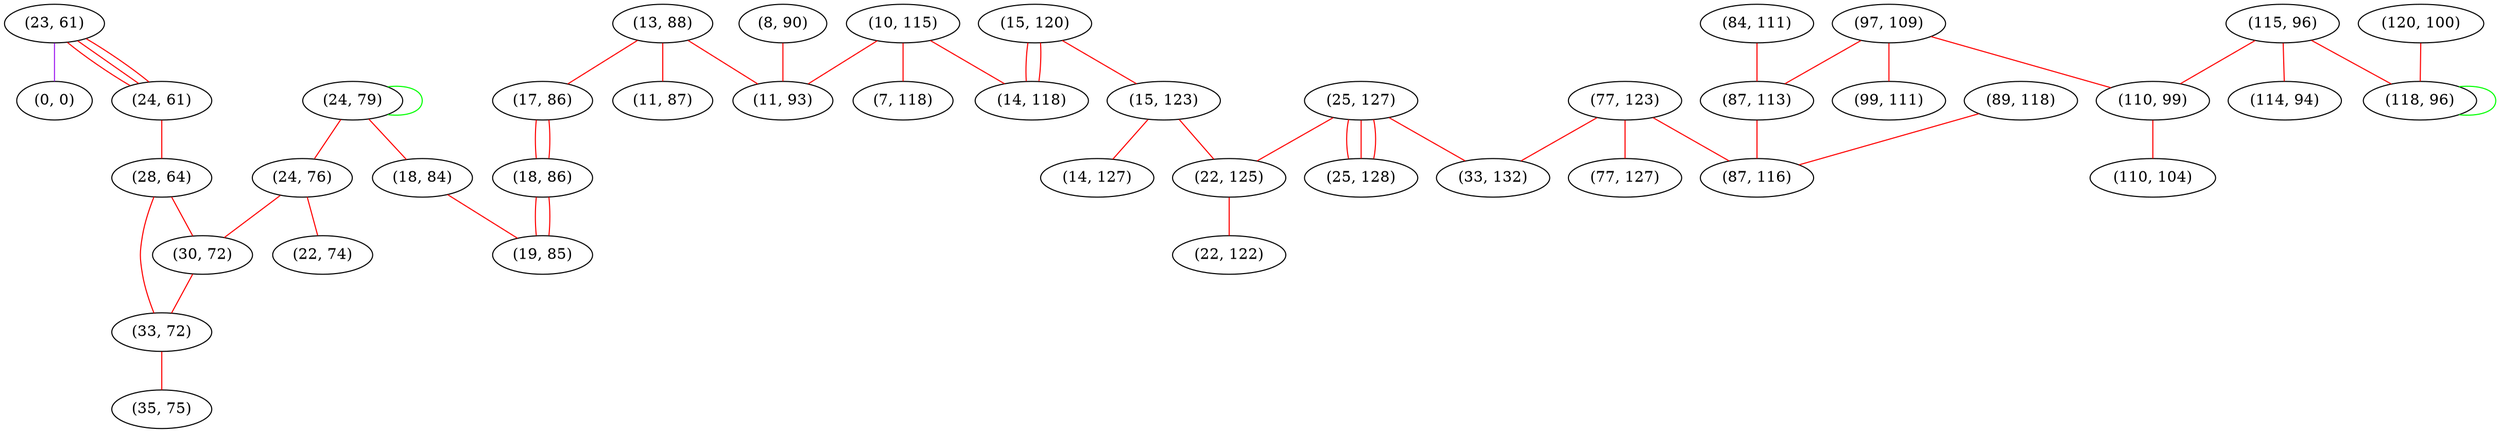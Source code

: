 graph "" {
"(23, 61)";
"(15, 120)";
"(13, 88)";
"(97, 109)";
"(24, 79)";
"(77, 123)";
"(0, 0)";
"(17, 86)";
"(115, 96)";
"(24, 61)";
"(84, 111)";
"(77, 127)";
"(89, 118)";
"(8, 90)";
"(15, 123)";
"(25, 127)";
"(10, 115)";
"(11, 93)";
"(25, 128)";
"(22, 125)";
"(24, 76)";
"(110, 99)";
"(114, 94)";
"(110, 104)";
"(14, 118)";
"(99, 111)";
"(18, 86)";
"(14, 127)";
"(87, 113)";
"(28, 64)";
"(30, 72)";
"(120, 100)";
"(11, 87)";
"(33, 72)";
"(118, 96)";
"(22, 122)";
"(35, 75)";
"(33, 132)";
"(87, 116)";
"(7, 118)";
"(22, 74)";
"(18, 84)";
"(19, 85)";
"(23, 61)" -- "(0, 0)"  [color=purple, key=0, weight=4];
"(23, 61)" -- "(24, 61)"  [color=red, key=0, weight=1];
"(23, 61)" -- "(24, 61)"  [color=red, key=1, weight=1];
"(23, 61)" -- "(24, 61)"  [color=red, key=2, weight=1];
"(15, 120)" -- "(15, 123)"  [color=red, key=0, weight=1];
"(15, 120)" -- "(14, 118)"  [color=red, key=0, weight=1];
"(15, 120)" -- "(14, 118)"  [color=red, key=1, weight=1];
"(13, 88)" -- "(11, 87)"  [color=red, key=0, weight=1];
"(13, 88)" -- "(17, 86)"  [color=red, key=0, weight=1];
"(13, 88)" -- "(11, 93)"  [color=red, key=0, weight=1];
"(97, 109)" -- "(110, 99)"  [color=red, key=0, weight=1];
"(97, 109)" -- "(99, 111)"  [color=red, key=0, weight=1];
"(97, 109)" -- "(87, 113)"  [color=red, key=0, weight=1];
"(24, 79)" -- "(18, 84)"  [color=red, key=0, weight=1];
"(24, 79)" -- "(24, 79)"  [color=green, key=0, weight=2];
"(24, 79)" -- "(24, 76)"  [color=red, key=0, weight=1];
"(77, 123)" -- "(87, 116)"  [color=red, key=0, weight=1];
"(77, 123)" -- "(77, 127)"  [color=red, key=0, weight=1];
"(77, 123)" -- "(33, 132)"  [color=red, key=0, weight=1];
"(17, 86)" -- "(18, 86)"  [color=red, key=0, weight=1];
"(17, 86)" -- "(18, 86)"  [color=red, key=1, weight=1];
"(115, 96)" -- "(110, 99)"  [color=red, key=0, weight=1];
"(115, 96)" -- "(114, 94)"  [color=red, key=0, weight=1];
"(115, 96)" -- "(118, 96)"  [color=red, key=0, weight=1];
"(24, 61)" -- "(28, 64)"  [color=red, key=0, weight=1];
"(84, 111)" -- "(87, 113)"  [color=red, key=0, weight=1];
"(89, 118)" -- "(87, 116)"  [color=red, key=0, weight=1];
"(8, 90)" -- "(11, 93)"  [color=red, key=0, weight=1];
"(15, 123)" -- "(14, 127)"  [color=red, key=0, weight=1];
"(15, 123)" -- "(22, 125)"  [color=red, key=0, weight=1];
"(25, 127)" -- "(25, 128)"  [color=red, key=0, weight=1];
"(25, 127)" -- "(25, 128)"  [color=red, key=1, weight=1];
"(25, 127)" -- "(25, 128)"  [color=red, key=2, weight=1];
"(25, 127)" -- "(33, 132)"  [color=red, key=0, weight=1];
"(25, 127)" -- "(22, 125)"  [color=red, key=0, weight=1];
"(10, 115)" -- "(7, 118)"  [color=red, key=0, weight=1];
"(10, 115)" -- "(11, 93)"  [color=red, key=0, weight=1];
"(10, 115)" -- "(14, 118)"  [color=red, key=0, weight=1];
"(22, 125)" -- "(22, 122)"  [color=red, key=0, weight=1];
"(24, 76)" -- "(22, 74)"  [color=red, key=0, weight=1];
"(24, 76)" -- "(30, 72)"  [color=red, key=0, weight=1];
"(110, 99)" -- "(110, 104)"  [color=red, key=0, weight=1];
"(18, 86)" -- "(19, 85)"  [color=red, key=0, weight=1];
"(18, 86)" -- "(19, 85)"  [color=red, key=1, weight=1];
"(87, 113)" -- "(87, 116)"  [color=red, key=0, weight=1];
"(28, 64)" -- "(33, 72)"  [color=red, key=0, weight=1];
"(28, 64)" -- "(30, 72)"  [color=red, key=0, weight=1];
"(30, 72)" -- "(33, 72)"  [color=red, key=0, weight=1];
"(120, 100)" -- "(118, 96)"  [color=red, key=0, weight=1];
"(33, 72)" -- "(35, 75)"  [color=red, key=0, weight=1];
"(118, 96)" -- "(118, 96)"  [color=green, key=0, weight=2];
"(18, 84)" -- "(19, 85)"  [color=red, key=0, weight=1];
}
